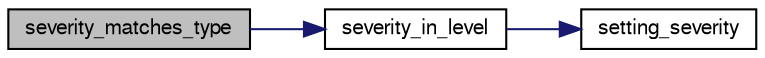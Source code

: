 digraph G
{
  bgcolor="transparent";
  edge [fontname="FreeSans",fontsize="10",labelfontname="FreeSans",labelfontsize="10"];
  node [fontname="FreeSans",fontsize="10",shape=record];
  rankdir=LR;
  Node1 [label="severity_matches_type",height=0.2,width=0.4,color="black", fillcolor="grey75", style="filled" fontcolor="black"];
  Node1 -> Node2 [color="midnightblue",fontsize="10",style="solid",fontname="FreeSans"];
  Node2 [label="severity_in_level",height=0.2,width=0.4,color="black",URL="$manage_8c.html#a866a1eadfc6d61cbec217a99bcf59a8c",tooltip="Check whether a severity falls within a threat level."];
  Node2 -> Node3 [color="midnightblue",fontsize="10",style="solid",fontname="FreeSans"];
  Node3 [label="setting_severity",height=0.2,width=0.4,color="black",URL="$manage_8h.html#a71f993197e557fa8fa5161aebc1eca2d",tooltip="Return the Severity Class user setting."];
}
